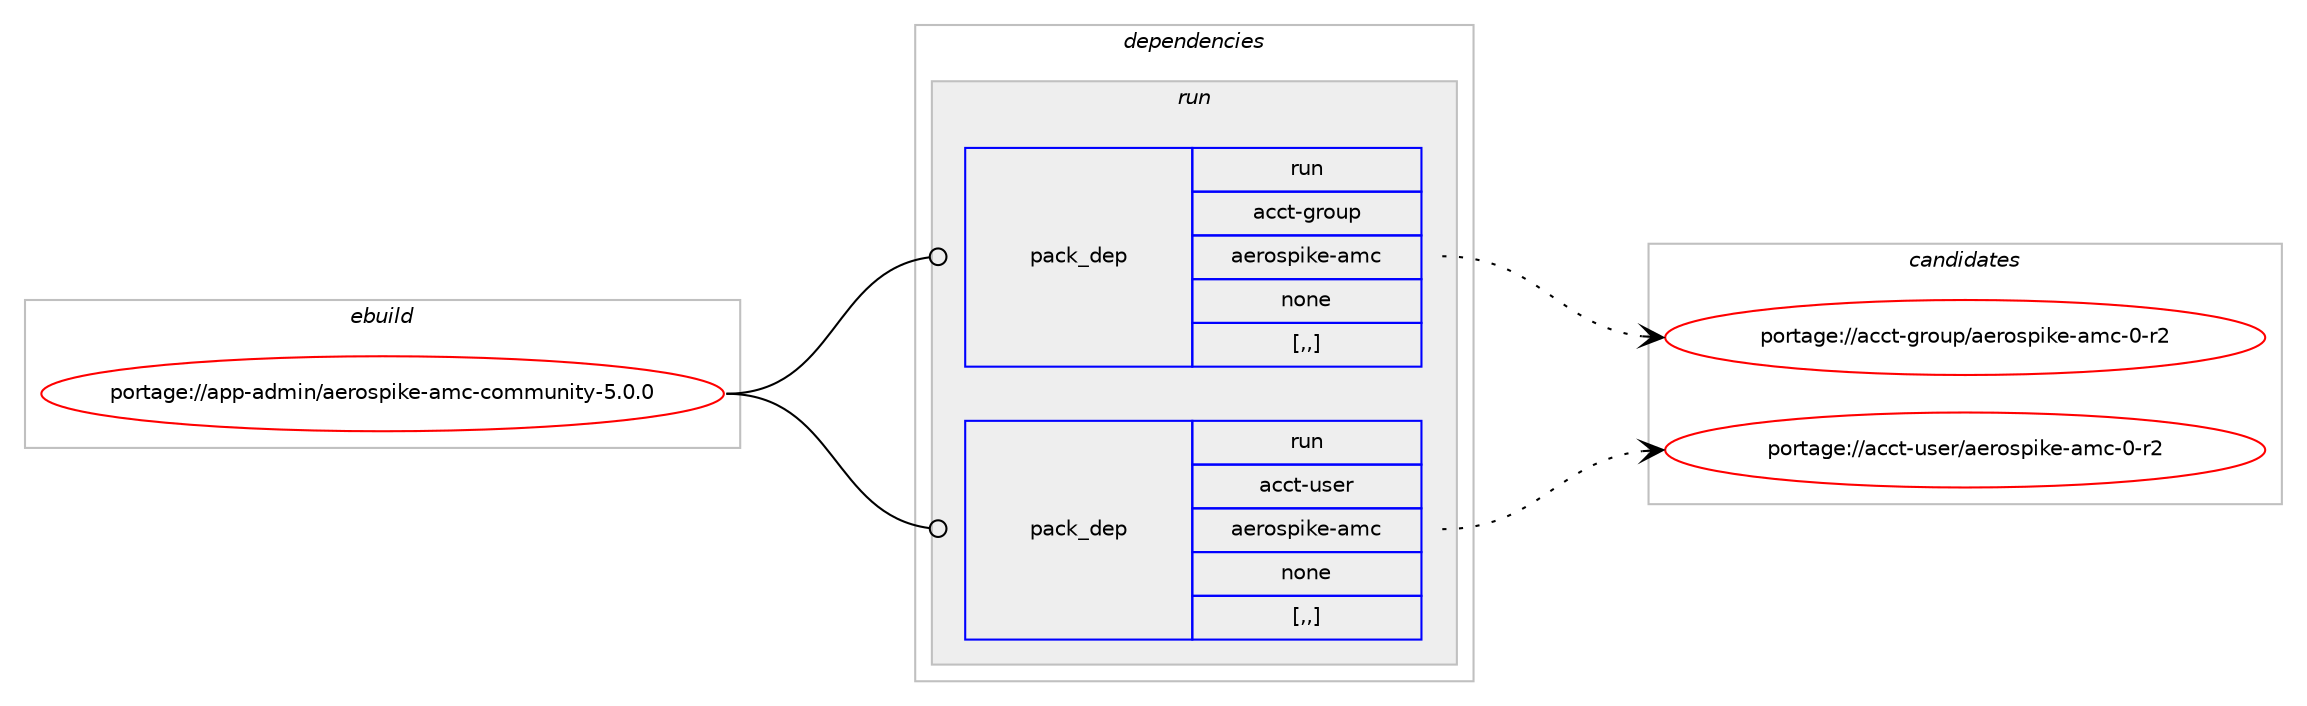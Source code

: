 digraph prolog {

# *************
# Graph options
# *************

newrank=true;
concentrate=true;
compound=true;
graph [rankdir=LR,fontname=Helvetica,fontsize=10,ranksep=1.5];#, ranksep=2.5, nodesep=0.2];
edge  [arrowhead=vee];
node  [fontname=Helvetica,fontsize=10];

# **********
# The ebuild
# **********

subgraph cluster_leftcol {
color=gray;
label=<<i>ebuild</i>>;
id [label="portage://app-admin/aerospike-amc-community-5.0.0", color=red, width=4, href="../app-admin/aerospike-amc-community-5.0.0.svg"];
}

# ****************
# The dependencies
# ****************

subgraph cluster_midcol {
color=gray;
label=<<i>dependencies</i>>;
subgraph cluster_compile {
fillcolor="#eeeeee";
style=filled;
label=<<i>compile</i>>;
}
subgraph cluster_compileandrun {
fillcolor="#eeeeee";
style=filled;
label=<<i>compile and run</i>>;
}
subgraph cluster_run {
fillcolor="#eeeeee";
style=filled;
label=<<i>run</i>>;
subgraph pack361260 {
dependency494866 [label=<<TABLE BORDER="0" CELLBORDER="1" CELLSPACING="0" CELLPADDING="4" WIDTH="220"><TR><TD ROWSPAN="6" CELLPADDING="30">pack_dep</TD></TR><TR><TD WIDTH="110">run</TD></TR><TR><TD>acct-group</TD></TR><TR><TD>aerospike-amc</TD></TR><TR><TD>none</TD></TR><TR><TD>[,,]</TD></TR></TABLE>>, shape=none, color=blue];
}
id:e -> dependency494866:w [weight=20,style="solid",arrowhead="odot"];
subgraph pack361261 {
dependency494867 [label=<<TABLE BORDER="0" CELLBORDER="1" CELLSPACING="0" CELLPADDING="4" WIDTH="220"><TR><TD ROWSPAN="6" CELLPADDING="30">pack_dep</TD></TR><TR><TD WIDTH="110">run</TD></TR><TR><TD>acct-user</TD></TR><TR><TD>aerospike-amc</TD></TR><TR><TD>none</TD></TR><TR><TD>[,,]</TD></TR></TABLE>>, shape=none, color=blue];
}
id:e -> dependency494867:w [weight=20,style="solid",arrowhead="odot"];
}
}

# **************
# The candidates
# **************

subgraph cluster_choices {
rank=same;
color=gray;
label=<<i>candidates</i>>;

subgraph choice361260 {
color=black;
nodesep=1;
choice97999911645103114111117112479710111411111511210510710145971099945484511450 [label="portage://acct-group/aerospike-amc-0-r2", color=red, width=4,href="../acct-group/aerospike-amc-0-r2.svg"];
dependency494866:e -> choice97999911645103114111117112479710111411111511210510710145971099945484511450:w [style=dotted,weight="100"];
}
subgraph choice361261 {
color=black;
nodesep=1;
choice97999911645117115101114479710111411111511210510710145971099945484511450 [label="portage://acct-user/aerospike-amc-0-r2", color=red, width=4,href="../acct-user/aerospike-amc-0-r2.svg"];
dependency494867:e -> choice97999911645117115101114479710111411111511210510710145971099945484511450:w [style=dotted,weight="100"];
}
}

}
